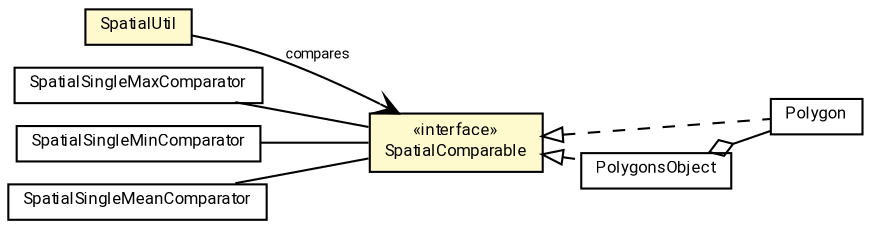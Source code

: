 #!/usr/local/bin/dot
#
# Class diagram 
# Generated by UMLGraph version R5_7_2-60-g0e99a6 (http://www.spinellis.gr/umlgraph/)
#

digraph G {
	graph [fontnames="svg"]
	edge [fontname="Roboto",fontsize=7,labelfontname="Roboto",labelfontsize=7,color="black"];
	node [fontname="Roboto",fontcolor="black",fontsize=8,shape=plaintext,margin=0,width=0,height=0];
	nodesep=0.15;
	ranksep=0.25;
	rankdir=LR;
	// de.lmu.ifi.dbs.elki.data.spatial.Polygon
	c381586 [label=<<table title="de.lmu.ifi.dbs.elki.data.spatial.Polygon" border="0" cellborder="1" cellspacing="0" cellpadding="2" href="Polygon.html" target="_parent">
		<tr><td><table border="0" cellspacing="0" cellpadding="1">
		<tr><td align="center" balign="center"> <font face="Roboto">Polygon</font> </td></tr>
		</table></td></tr>
		</table>>, URL="Polygon.html"];
	// de.lmu.ifi.dbs.elki.data.spatial.SpatialUtil
	c381587 [label=<<table title="de.lmu.ifi.dbs.elki.data.spatial.SpatialUtil" border="0" cellborder="1" cellspacing="0" cellpadding="2" bgcolor="LemonChiffon" href="SpatialUtil.html" target="_parent">
		<tr><td><table border="0" cellspacing="0" cellpadding="1">
		<tr><td align="center" balign="center"> <font face="Roboto">SpatialUtil</font> </td></tr>
		</table></td></tr>
		</table>>, URL="SpatialUtil.html"];
	// de.lmu.ifi.dbs.elki.data.spatial.SpatialComparable
	c381588 [label=<<table title="de.lmu.ifi.dbs.elki.data.spatial.SpatialComparable" border="0" cellborder="1" cellspacing="0" cellpadding="2" bgcolor="LemonChiffon" href="SpatialComparable.html" target="_parent">
		<tr><td><table border="0" cellspacing="0" cellpadding="1">
		<tr><td align="center" balign="center"> &#171;interface&#187; </td></tr>
		<tr><td align="center" balign="center"> <font face="Roboto">SpatialComparable</font> </td></tr>
		</table></td></tr>
		</table>>, URL="SpatialComparable.html"];
	// de.lmu.ifi.dbs.elki.data.spatial.SpatialSingleMaxComparator
	c381650 [label=<<table title="de.lmu.ifi.dbs.elki.data.spatial.SpatialSingleMaxComparator" border="0" cellborder="1" cellspacing="0" cellpadding="2" href="SpatialSingleMaxComparator.html" target="_parent">
		<tr><td><table border="0" cellspacing="0" cellpadding="1">
		<tr><td align="center" balign="center"> <font face="Roboto">SpatialSingleMaxComparator</font> </td></tr>
		</table></td></tr>
		</table>>, URL="SpatialSingleMaxComparator.html"];
	// de.lmu.ifi.dbs.elki.data.spatial.SpatialSingleMinComparator
	c381651 [label=<<table title="de.lmu.ifi.dbs.elki.data.spatial.SpatialSingleMinComparator" border="0" cellborder="1" cellspacing="0" cellpadding="2" href="SpatialSingleMinComparator.html" target="_parent">
		<tr><td><table border="0" cellspacing="0" cellpadding="1">
		<tr><td align="center" balign="center"> <font face="Roboto">SpatialSingleMinComparator</font> </td></tr>
		</table></td></tr>
		</table>>, URL="SpatialSingleMinComparator.html"];
	// de.lmu.ifi.dbs.elki.data.spatial.SpatialSingleMeanComparator
	c381652 [label=<<table title="de.lmu.ifi.dbs.elki.data.spatial.SpatialSingleMeanComparator" border="0" cellborder="1" cellspacing="0" cellpadding="2" href="SpatialSingleMeanComparator.html" target="_parent">
		<tr><td><table border="0" cellspacing="0" cellpadding="1">
		<tr><td align="center" balign="center"> <font face="Roboto">SpatialSingleMeanComparator</font> </td></tr>
		</table></td></tr>
		</table>>, URL="SpatialSingleMeanComparator.html"];
	// de.lmu.ifi.dbs.elki.data.spatial.PolygonsObject
	c381653 [label=<<table title="de.lmu.ifi.dbs.elki.data.spatial.PolygonsObject" border="0" cellborder="1" cellspacing="0" cellpadding="2" href="PolygonsObject.html" target="_parent">
		<tr><td><table border="0" cellspacing="0" cellpadding="1">
		<tr><td align="center" balign="center"> <font face="Roboto">PolygonsObject</font> </td></tr>
		</table></td></tr>
		</table>>, URL="PolygonsObject.html"];
	// de.lmu.ifi.dbs.elki.data.spatial.Polygon implements de.lmu.ifi.dbs.elki.data.spatial.SpatialComparable
	c381588 -> c381586 [arrowtail=empty,style=dashed,dir=back,weight=9];
	// de.lmu.ifi.dbs.elki.data.spatial.SpatialUtil navassoc de.lmu.ifi.dbs.elki.data.spatial.SpatialComparable
	c381587 -> c381588 [arrowhead=open,weight=1,label="compares"];
	// de.lmu.ifi.dbs.elki.data.spatial.SpatialSingleMaxComparator assoc de.lmu.ifi.dbs.elki.data.spatial.SpatialComparable
	c381650 -> c381588 [arrowhead=none,weight=2];
	// de.lmu.ifi.dbs.elki.data.spatial.SpatialSingleMinComparator assoc de.lmu.ifi.dbs.elki.data.spatial.SpatialComparable
	c381651 -> c381588 [arrowhead=none,weight=2];
	// de.lmu.ifi.dbs.elki.data.spatial.SpatialSingleMeanComparator assoc de.lmu.ifi.dbs.elki.data.spatial.SpatialComparable
	c381652 -> c381588 [arrowhead=none,weight=2];
	// de.lmu.ifi.dbs.elki.data.spatial.PolygonsObject implements de.lmu.ifi.dbs.elki.data.spatial.SpatialComparable
	c381588 -> c381653 [arrowtail=empty,style=dashed,dir=back,weight=9];
	// de.lmu.ifi.dbs.elki.data.spatial.PolygonsObject has de.lmu.ifi.dbs.elki.data.spatial.Polygon
	c381653 -> c381586 [arrowhead=none,arrowtail=ediamond,dir=back,weight=4];
}

